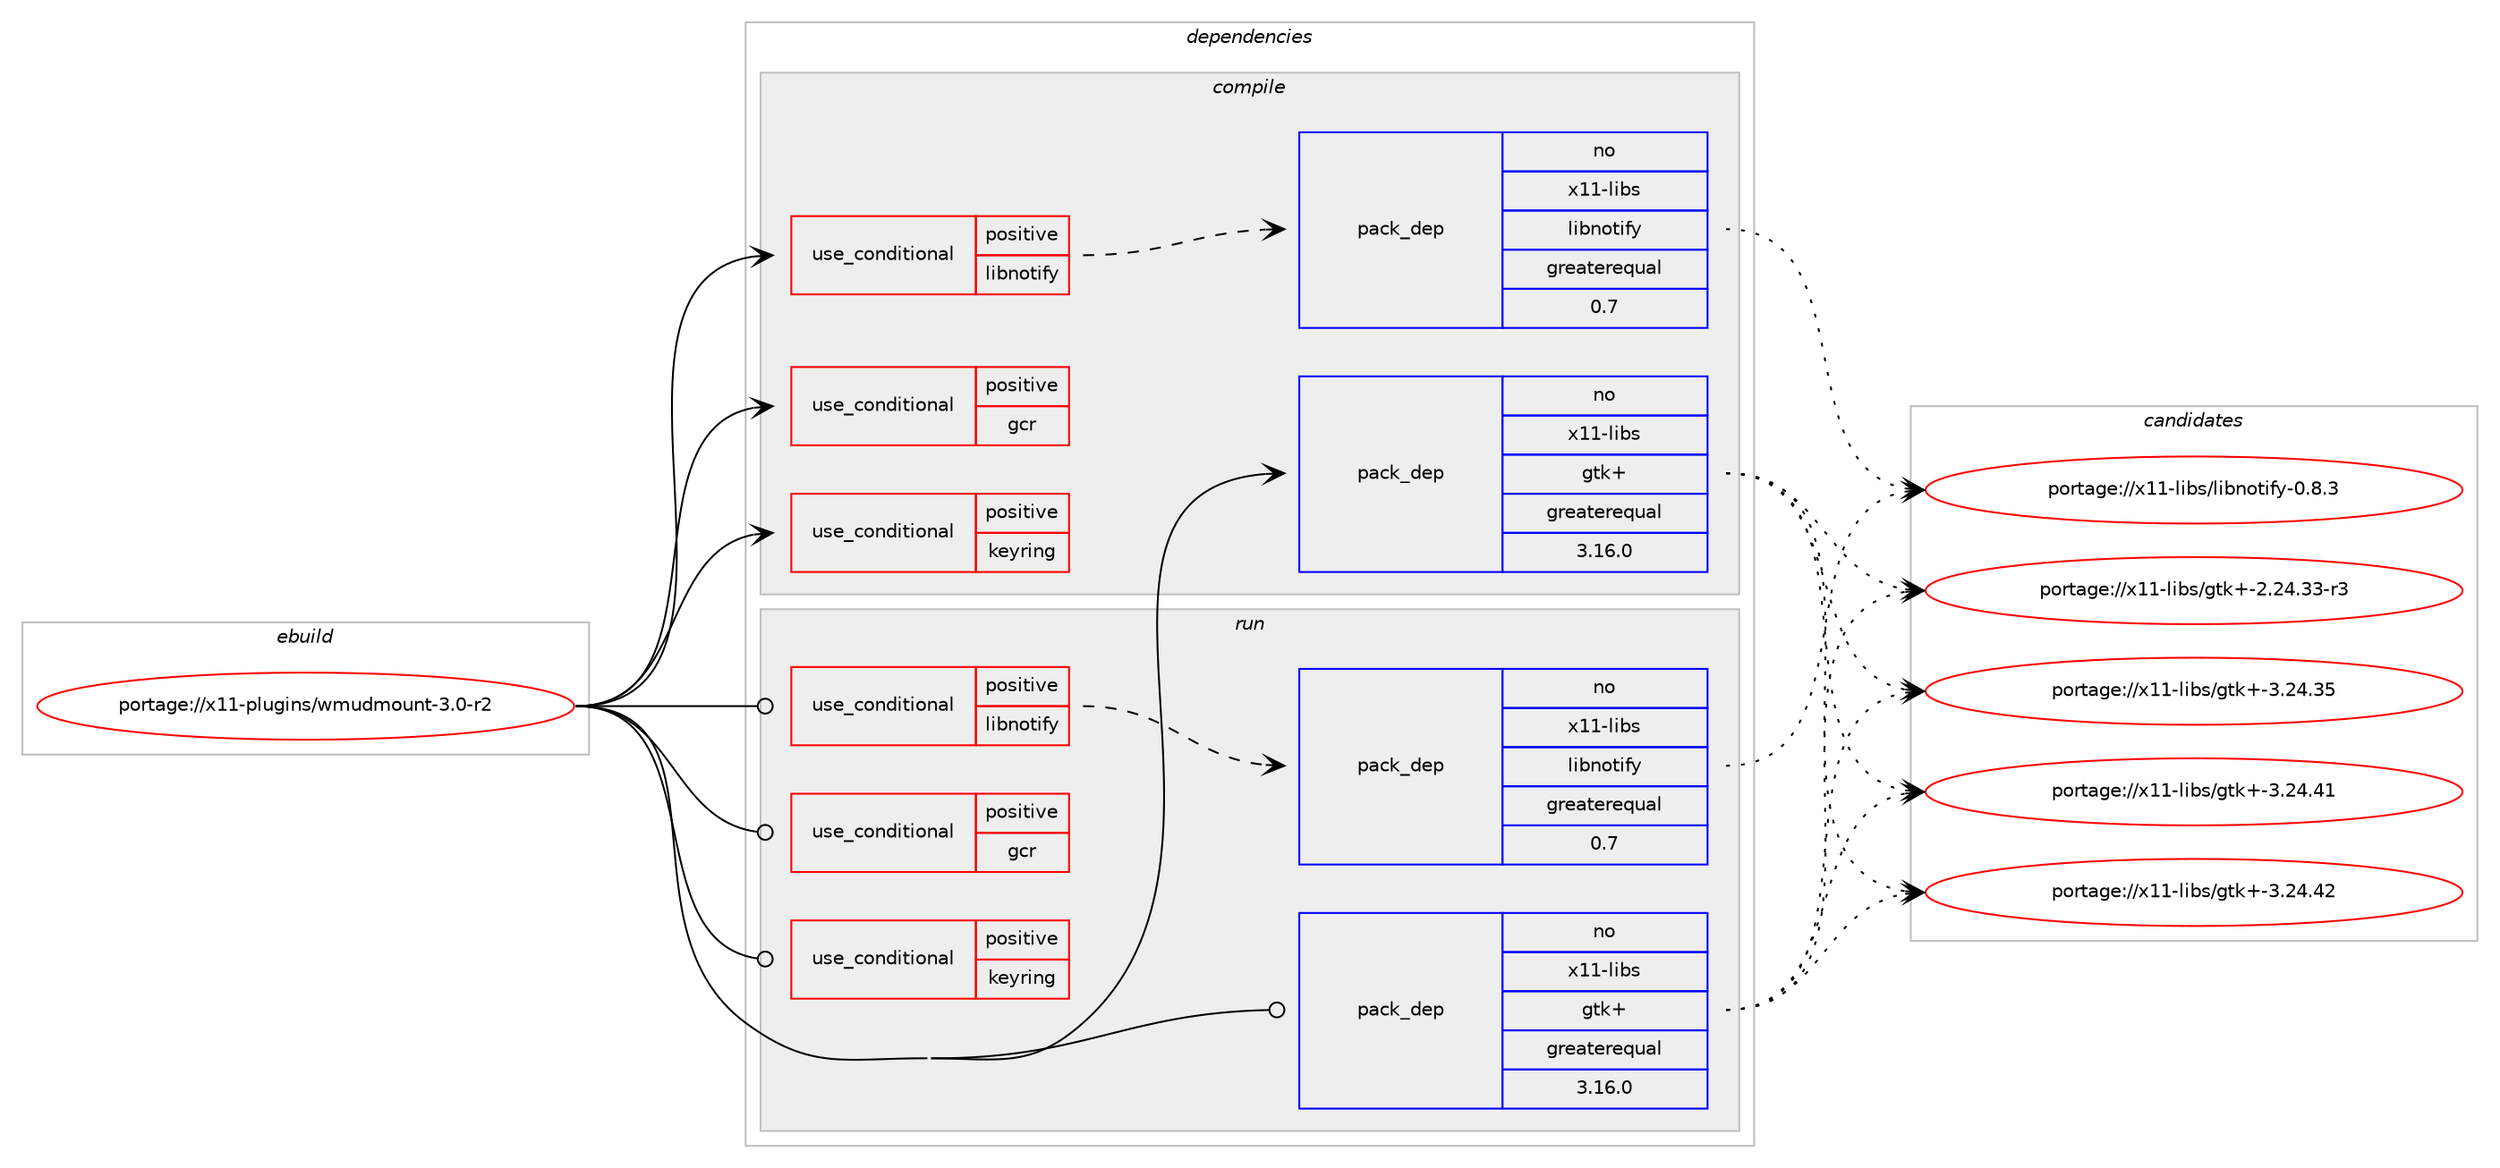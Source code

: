digraph prolog {

# *************
# Graph options
# *************

newrank=true;
concentrate=true;
compound=true;
graph [rankdir=LR,fontname=Helvetica,fontsize=10,ranksep=1.5];#, ranksep=2.5, nodesep=0.2];
edge  [arrowhead=vee];
node  [fontname=Helvetica,fontsize=10];

# **********
# The ebuild
# **********

subgraph cluster_leftcol {
color=gray;
rank=same;
label=<<i>ebuild</i>>;
id [label="portage://x11-plugins/wmudmount-3.0-r2", color=red, width=4, href="../x11-plugins/wmudmount-3.0-r2.svg"];
}

# ****************
# The dependencies
# ****************

subgraph cluster_midcol {
color=gray;
label=<<i>dependencies</i>>;
subgraph cluster_compile {
fillcolor="#eeeeee";
style=filled;
label=<<i>compile</i>>;
subgraph cond1274 {
dependency3073 [label=<<TABLE BORDER="0" CELLBORDER="1" CELLSPACING="0" CELLPADDING="4"><TR><TD ROWSPAN="3" CELLPADDING="10">use_conditional</TD></TR><TR><TD>positive</TD></TR><TR><TD>gcr</TD></TR></TABLE>>, shape=none, color=red];
# *** BEGIN UNKNOWN DEPENDENCY TYPE (TODO) ***
# dependency3073 -> package_dependency(portage://x11-plugins/wmudmount-3.0-r2,install,no,app-crypt,gcr,none,[,,],[slot(0),equal],[use(enable(gtk),none)])
# *** END UNKNOWN DEPENDENCY TYPE (TODO) ***

}
id:e -> dependency3073:w [weight=20,style="solid",arrowhead="vee"];
subgraph cond1275 {
dependency3074 [label=<<TABLE BORDER="0" CELLBORDER="1" CELLSPACING="0" CELLPADDING="4"><TR><TD ROWSPAN="3" CELLPADDING="10">use_conditional</TD></TR><TR><TD>positive</TD></TR><TR><TD>keyring</TD></TR></TABLE>>, shape=none, color=red];
# *** BEGIN UNKNOWN DEPENDENCY TYPE (TODO) ***
# dependency3074 -> package_dependency(portage://x11-plugins/wmudmount-3.0-r2,install,no,app-crypt,libsecret,none,[,,],[],[])
# *** END UNKNOWN DEPENDENCY TYPE (TODO) ***

}
id:e -> dependency3074:w [weight=20,style="solid",arrowhead="vee"];
subgraph cond1276 {
dependency3075 [label=<<TABLE BORDER="0" CELLBORDER="1" CELLSPACING="0" CELLPADDING="4"><TR><TD ROWSPAN="3" CELLPADDING="10">use_conditional</TD></TR><TR><TD>positive</TD></TR><TR><TD>libnotify</TD></TR></TABLE>>, shape=none, color=red];
subgraph pack1720 {
dependency3076 [label=<<TABLE BORDER="0" CELLBORDER="1" CELLSPACING="0" CELLPADDING="4" WIDTH="220"><TR><TD ROWSPAN="6" CELLPADDING="30">pack_dep</TD></TR><TR><TD WIDTH="110">no</TD></TR><TR><TD>x11-libs</TD></TR><TR><TD>libnotify</TD></TR><TR><TD>greaterequal</TD></TR><TR><TD>0.7</TD></TR></TABLE>>, shape=none, color=blue];
}
dependency3075:e -> dependency3076:w [weight=20,style="dashed",arrowhead="vee"];
}
id:e -> dependency3075:w [weight=20,style="solid",arrowhead="vee"];
# *** BEGIN UNKNOWN DEPENDENCY TYPE (TODO) ***
# id -> package_dependency(portage://x11-plugins/wmudmount-3.0-r2,install,no,sys-fs,udisks,none,[,,],[slot(2)],[])
# *** END UNKNOWN DEPENDENCY TYPE (TODO) ***

subgraph pack1721 {
dependency3077 [label=<<TABLE BORDER="0" CELLBORDER="1" CELLSPACING="0" CELLPADDING="4" WIDTH="220"><TR><TD ROWSPAN="6" CELLPADDING="30">pack_dep</TD></TR><TR><TD WIDTH="110">no</TD></TR><TR><TD>x11-libs</TD></TR><TR><TD>gtk+</TD></TR><TR><TD>greaterequal</TD></TR><TR><TD>3.16.0</TD></TR></TABLE>>, shape=none, color=blue];
}
id:e -> dependency3077:w [weight=20,style="solid",arrowhead="vee"];
}
subgraph cluster_compileandrun {
fillcolor="#eeeeee";
style=filled;
label=<<i>compile and run</i>>;
}
subgraph cluster_run {
fillcolor="#eeeeee";
style=filled;
label=<<i>run</i>>;
subgraph cond1277 {
dependency3078 [label=<<TABLE BORDER="0" CELLBORDER="1" CELLSPACING="0" CELLPADDING="4"><TR><TD ROWSPAN="3" CELLPADDING="10">use_conditional</TD></TR><TR><TD>positive</TD></TR><TR><TD>gcr</TD></TR></TABLE>>, shape=none, color=red];
# *** BEGIN UNKNOWN DEPENDENCY TYPE (TODO) ***
# dependency3078 -> package_dependency(portage://x11-plugins/wmudmount-3.0-r2,run,no,app-crypt,gcr,none,[,,],[slot(0),equal],[use(enable(gtk),none)])
# *** END UNKNOWN DEPENDENCY TYPE (TODO) ***

}
id:e -> dependency3078:w [weight=20,style="solid",arrowhead="odot"];
subgraph cond1278 {
dependency3079 [label=<<TABLE BORDER="0" CELLBORDER="1" CELLSPACING="0" CELLPADDING="4"><TR><TD ROWSPAN="3" CELLPADDING="10">use_conditional</TD></TR><TR><TD>positive</TD></TR><TR><TD>keyring</TD></TR></TABLE>>, shape=none, color=red];
# *** BEGIN UNKNOWN DEPENDENCY TYPE (TODO) ***
# dependency3079 -> package_dependency(portage://x11-plugins/wmudmount-3.0-r2,run,no,app-crypt,libsecret,none,[,,],[],[])
# *** END UNKNOWN DEPENDENCY TYPE (TODO) ***

}
id:e -> dependency3079:w [weight=20,style="solid",arrowhead="odot"];
subgraph cond1279 {
dependency3080 [label=<<TABLE BORDER="0" CELLBORDER="1" CELLSPACING="0" CELLPADDING="4"><TR><TD ROWSPAN="3" CELLPADDING="10">use_conditional</TD></TR><TR><TD>positive</TD></TR><TR><TD>libnotify</TD></TR></TABLE>>, shape=none, color=red];
subgraph pack1722 {
dependency3081 [label=<<TABLE BORDER="0" CELLBORDER="1" CELLSPACING="0" CELLPADDING="4" WIDTH="220"><TR><TD ROWSPAN="6" CELLPADDING="30">pack_dep</TD></TR><TR><TD WIDTH="110">no</TD></TR><TR><TD>x11-libs</TD></TR><TR><TD>libnotify</TD></TR><TR><TD>greaterequal</TD></TR><TR><TD>0.7</TD></TR></TABLE>>, shape=none, color=blue];
}
dependency3080:e -> dependency3081:w [weight=20,style="dashed",arrowhead="vee"];
}
id:e -> dependency3080:w [weight=20,style="solid",arrowhead="odot"];
# *** BEGIN UNKNOWN DEPENDENCY TYPE (TODO) ***
# id -> package_dependency(portage://x11-plugins/wmudmount-3.0-r2,run,no,sys-fs,udisks,none,[,,],[slot(2)],[])
# *** END UNKNOWN DEPENDENCY TYPE (TODO) ***

subgraph pack1723 {
dependency3082 [label=<<TABLE BORDER="0" CELLBORDER="1" CELLSPACING="0" CELLPADDING="4" WIDTH="220"><TR><TD ROWSPAN="6" CELLPADDING="30">pack_dep</TD></TR><TR><TD WIDTH="110">no</TD></TR><TR><TD>x11-libs</TD></TR><TR><TD>gtk+</TD></TR><TR><TD>greaterequal</TD></TR><TR><TD>3.16.0</TD></TR></TABLE>>, shape=none, color=blue];
}
id:e -> dependency3082:w [weight=20,style="solid",arrowhead="odot"];
}
}

# **************
# The candidates
# **************

subgraph cluster_choices {
rank=same;
color=gray;
label=<<i>candidates</i>>;

subgraph choice1720 {
color=black;
nodesep=1;
choice120494945108105981154710810598110111116105102121454846564651 [label="portage://x11-libs/libnotify-0.8.3", color=red, width=4,href="../x11-libs/libnotify-0.8.3.svg"];
dependency3076:e -> choice120494945108105981154710810598110111116105102121454846564651:w [style=dotted,weight="100"];
}
subgraph choice1721 {
color=black;
nodesep=1;
choice12049494510810598115471031161074345504650524651514511451 [label="portage://x11-libs/gtk+-2.24.33-r3", color=red, width=4,href="../x11-libs/gtk+-2.24.33-r3.svg"];
choice1204949451081059811547103116107434551465052465153 [label="portage://x11-libs/gtk+-3.24.35", color=red, width=4,href="../x11-libs/gtk+-3.24.35.svg"];
choice1204949451081059811547103116107434551465052465249 [label="portage://x11-libs/gtk+-3.24.41", color=red, width=4,href="../x11-libs/gtk+-3.24.41.svg"];
choice1204949451081059811547103116107434551465052465250 [label="portage://x11-libs/gtk+-3.24.42", color=red, width=4,href="../x11-libs/gtk+-3.24.42.svg"];
dependency3077:e -> choice12049494510810598115471031161074345504650524651514511451:w [style=dotted,weight="100"];
dependency3077:e -> choice1204949451081059811547103116107434551465052465153:w [style=dotted,weight="100"];
dependency3077:e -> choice1204949451081059811547103116107434551465052465249:w [style=dotted,weight="100"];
dependency3077:e -> choice1204949451081059811547103116107434551465052465250:w [style=dotted,weight="100"];
}
subgraph choice1722 {
color=black;
nodesep=1;
choice120494945108105981154710810598110111116105102121454846564651 [label="portage://x11-libs/libnotify-0.8.3", color=red, width=4,href="../x11-libs/libnotify-0.8.3.svg"];
dependency3081:e -> choice120494945108105981154710810598110111116105102121454846564651:w [style=dotted,weight="100"];
}
subgraph choice1723 {
color=black;
nodesep=1;
choice12049494510810598115471031161074345504650524651514511451 [label="portage://x11-libs/gtk+-2.24.33-r3", color=red, width=4,href="../x11-libs/gtk+-2.24.33-r3.svg"];
choice1204949451081059811547103116107434551465052465153 [label="portage://x11-libs/gtk+-3.24.35", color=red, width=4,href="../x11-libs/gtk+-3.24.35.svg"];
choice1204949451081059811547103116107434551465052465249 [label="portage://x11-libs/gtk+-3.24.41", color=red, width=4,href="../x11-libs/gtk+-3.24.41.svg"];
choice1204949451081059811547103116107434551465052465250 [label="portage://x11-libs/gtk+-3.24.42", color=red, width=4,href="../x11-libs/gtk+-3.24.42.svg"];
dependency3082:e -> choice12049494510810598115471031161074345504650524651514511451:w [style=dotted,weight="100"];
dependency3082:e -> choice1204949451081059811547103116107434551465052465153:w [style=dotted,weight="100"];
dependency3082:e -> choice1204949451081059811547103116107434551465052465249:w [style=dotted,weight="100"];
dependency3082:e -> choice1204949451081059811547103116107434551465052465250:w [style=dotted,weight="100"];
}
}

}

